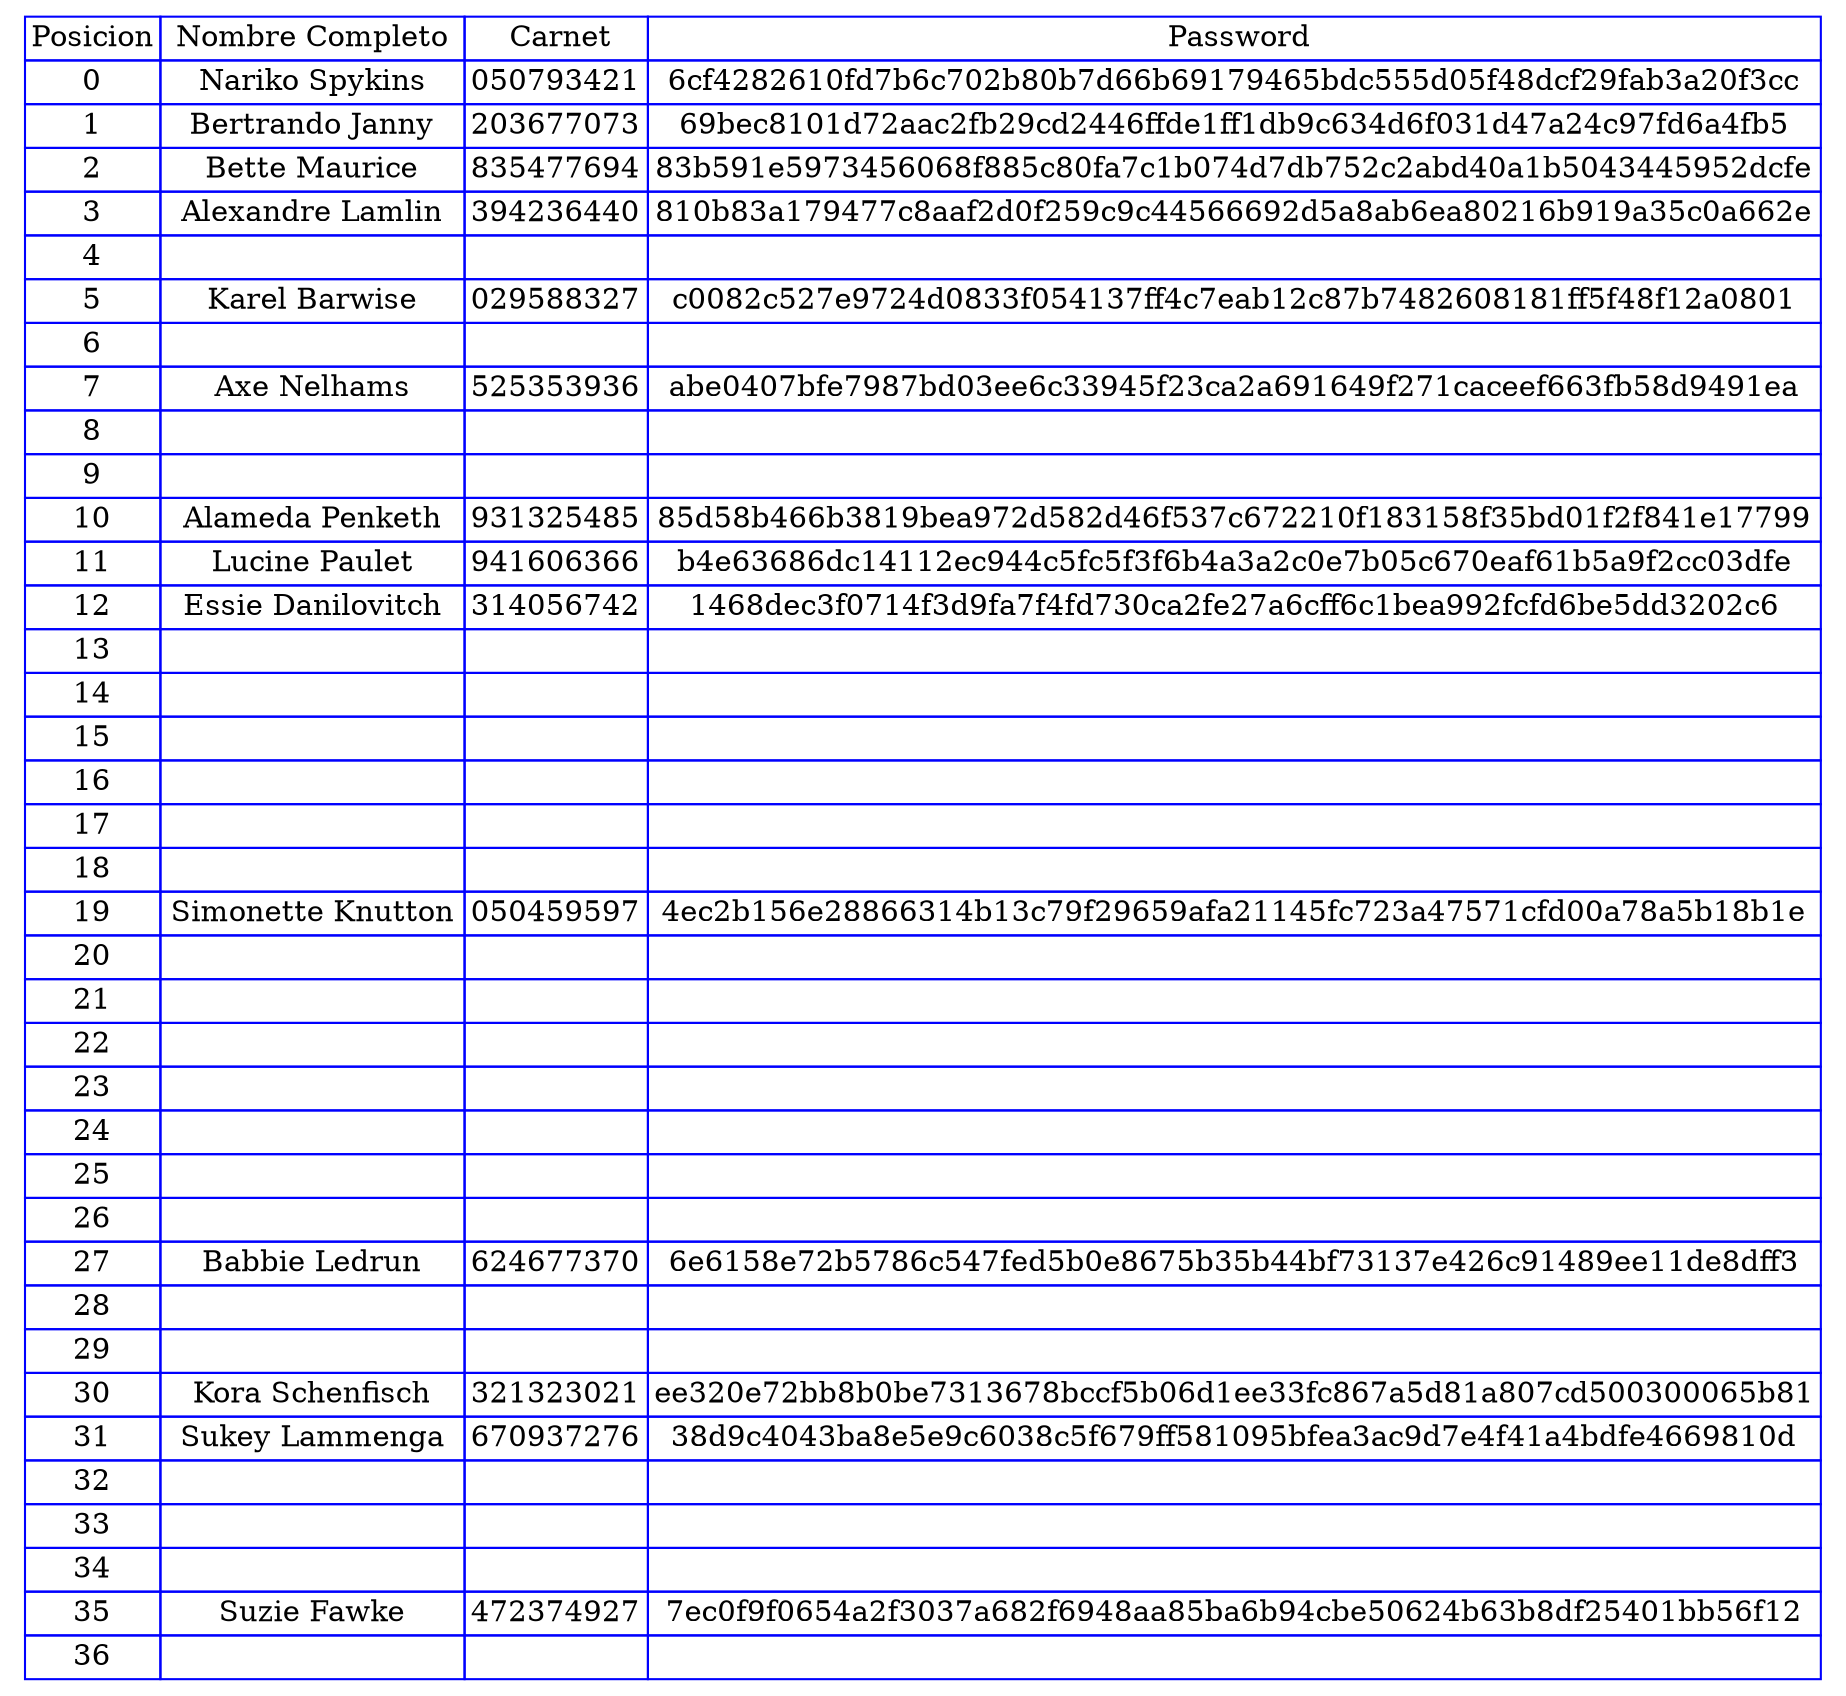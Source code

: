 digraph H {
tbl [
shape=plaintext 
label=<
<table border='0' cellborder='1' color='blue' cellspacing='0'>
<tr><td>Posicion</td><td> Nombre Completo </td><td> Carnet</td><td> Password</td></tr><tr><td>0</td><td>Nariko Spykins</td><td>050793421</td><td>6cf4282610fd7b6c702b80b7d66b69179465bdc555d05f48dcf29fab3a20f3cc</td></tr> 
<tr><td>1</td><td>Bertrando Janny</td><td>203677073</td><td>69bec8101d72aac2fb29cd2446ffde1ff1db9c634d6f031d47a24c97fd6a4fb5</td></tr> 
<tr><td>2</td><td>Bette Maurice</td><td>835477694</td><td>83b591e5973456068f885c80fa7c1b074d7db752c2abd40a1b5043445952dcfe</td></tr> 
<tr><td>3</td><td>Alexandre Lamlin</td><td>394236440</td><td>810b83a179477c8aaf2d0f259c9c44566692d5a8ab6ea80216b919a35c0a662e</td></tr> 
<tr><td>4</td><td> </td><td> </td><td> </td></tr> 
<tr><td>5</td><td>Karel Barwise</td><td>029588327</td><td>c0082c527e9724d0833f054137ff4c7eab12c87b7482608181ff5f48f12a0801</td></tr> 
<tr><td>6</td><td> </td><td> </td><td> </td></tr> 
<tr><td>7</td><td>Axe Nelhams</td><td>525353936</td><td>abe0407bfe7987bd03ee6c33945f23ca2a691649f271caceef663fb58d9491ea</td></tr> 
<tr><td>8</td><td> </td><td> </td><td> </td></tr> 
<tr><td>9</td><td> </td><td> </td><td> </td></tr> 
<tr><td>10</td><td>Alameda Penketh</td><td>931325485</td><td>85d58b466b3819bea972d582d46f537c672210f183158f35bd01f2f841e17799</td></tr> 
<tr><td>11</td><td>Lucine Paulet</td><td>941606366</td><td>b4e63686dc14112ec944c5fc5f3f6b4a3a2c0e7b05c670eaf61b5a9f2cc03dfe</td></tr> 
<tr><td>12</td><td>Essie Danilovitch</td><td>314056742</td><td>1468dec3f0714f3d9fa7f4fd730ca2fe27a6cff6c1bea992fcfd6be5dd3202c6</td></tr> 
<tr><td>13</td><td> </td><td> </td><td> </td></tr> 
<tr><td>14</td><td> </td><td> </td><td> </td></tr> 
<tr><td>15</td><td> </td><td> </td><td> </td></tr> 
<tr><td>16</td><td> </td><td> </td><td> </td></tr> 
<tr><td>17</td><td> </td><td> </td><td> </td></tr> 
<tr><td>18</td><td> </td><td> </td><td> </td></tr> 
<tr><td>19</td><td>Simonette Knutton</td><td>050459597</td><td>4ec2b156e28866314b13c79f29659afa21145fc723a47571cfd00a78a5b18b1e</td></tr> 
<tr><td>20</td><td> </td><td> </td><td> </td></tr> 
<tr><td>21</td><td> </td><td> </td><td> </td></tr> 
<tr><td>22</td><td> </td><td> </td><td> </td></tr> 
<tr><td>23</td><td> </td><td> </td><td> </td></tr> 
<tr><td>24</td><td> </td><td> </td><td> </td></tr> 
<tr><td>25</td><td> </td><td> </td><td> </td></tr> 
<tr><td>26</td><td> </td><td> </td><td> </td></tr> 
<tr><td>27</td><td>Babbie Ledrun</td><td>624677370</td><td>6e6158e72b5786c547fed5b0e8675b35b44bf73137e426c91489ee11de8dff3</td></tr> 
<tr><td>28</td><td> </td><td> </td><td> </td></tr> 
<tr><td>29</td><td> </td><td> </td><td> </td></tr> 
<tr><td>30</td><td>Kora Schenfisch</td><td>321323021</td><td>ee320e72bb8b0be7313678bccf5b06d1ee33fc867a5d81a807cd500300065b81</td></tr> 
<tr><td>31</td><td>Sukey Lammenga</td><td>670937276</td><td>38d9c4043ba8e5e9c6038c5f679ff581095bfea3ac9d7e4f41a4bdfe4669810d</td></tr> 
<tr><td>32</td><td> </td><td> </td><td> </td></tr> 
<tr><td>33</td><td> </td><td> </td><td> </td></tr> 
<tr><td>34</td><td> </td><td> </td><td> </td></tr> 
<tr><td>35</td><td>Suzie Fawke</td><td>472374927</td><td>7ec0f9f0654a2f3037a682f6948aa85ba6b94cbe50624b63b8df25401bb56f12</td></tr> 
<tr><td>36</td><td> </td><td> </td><td> </td></tr> 
</table> 
>];
}